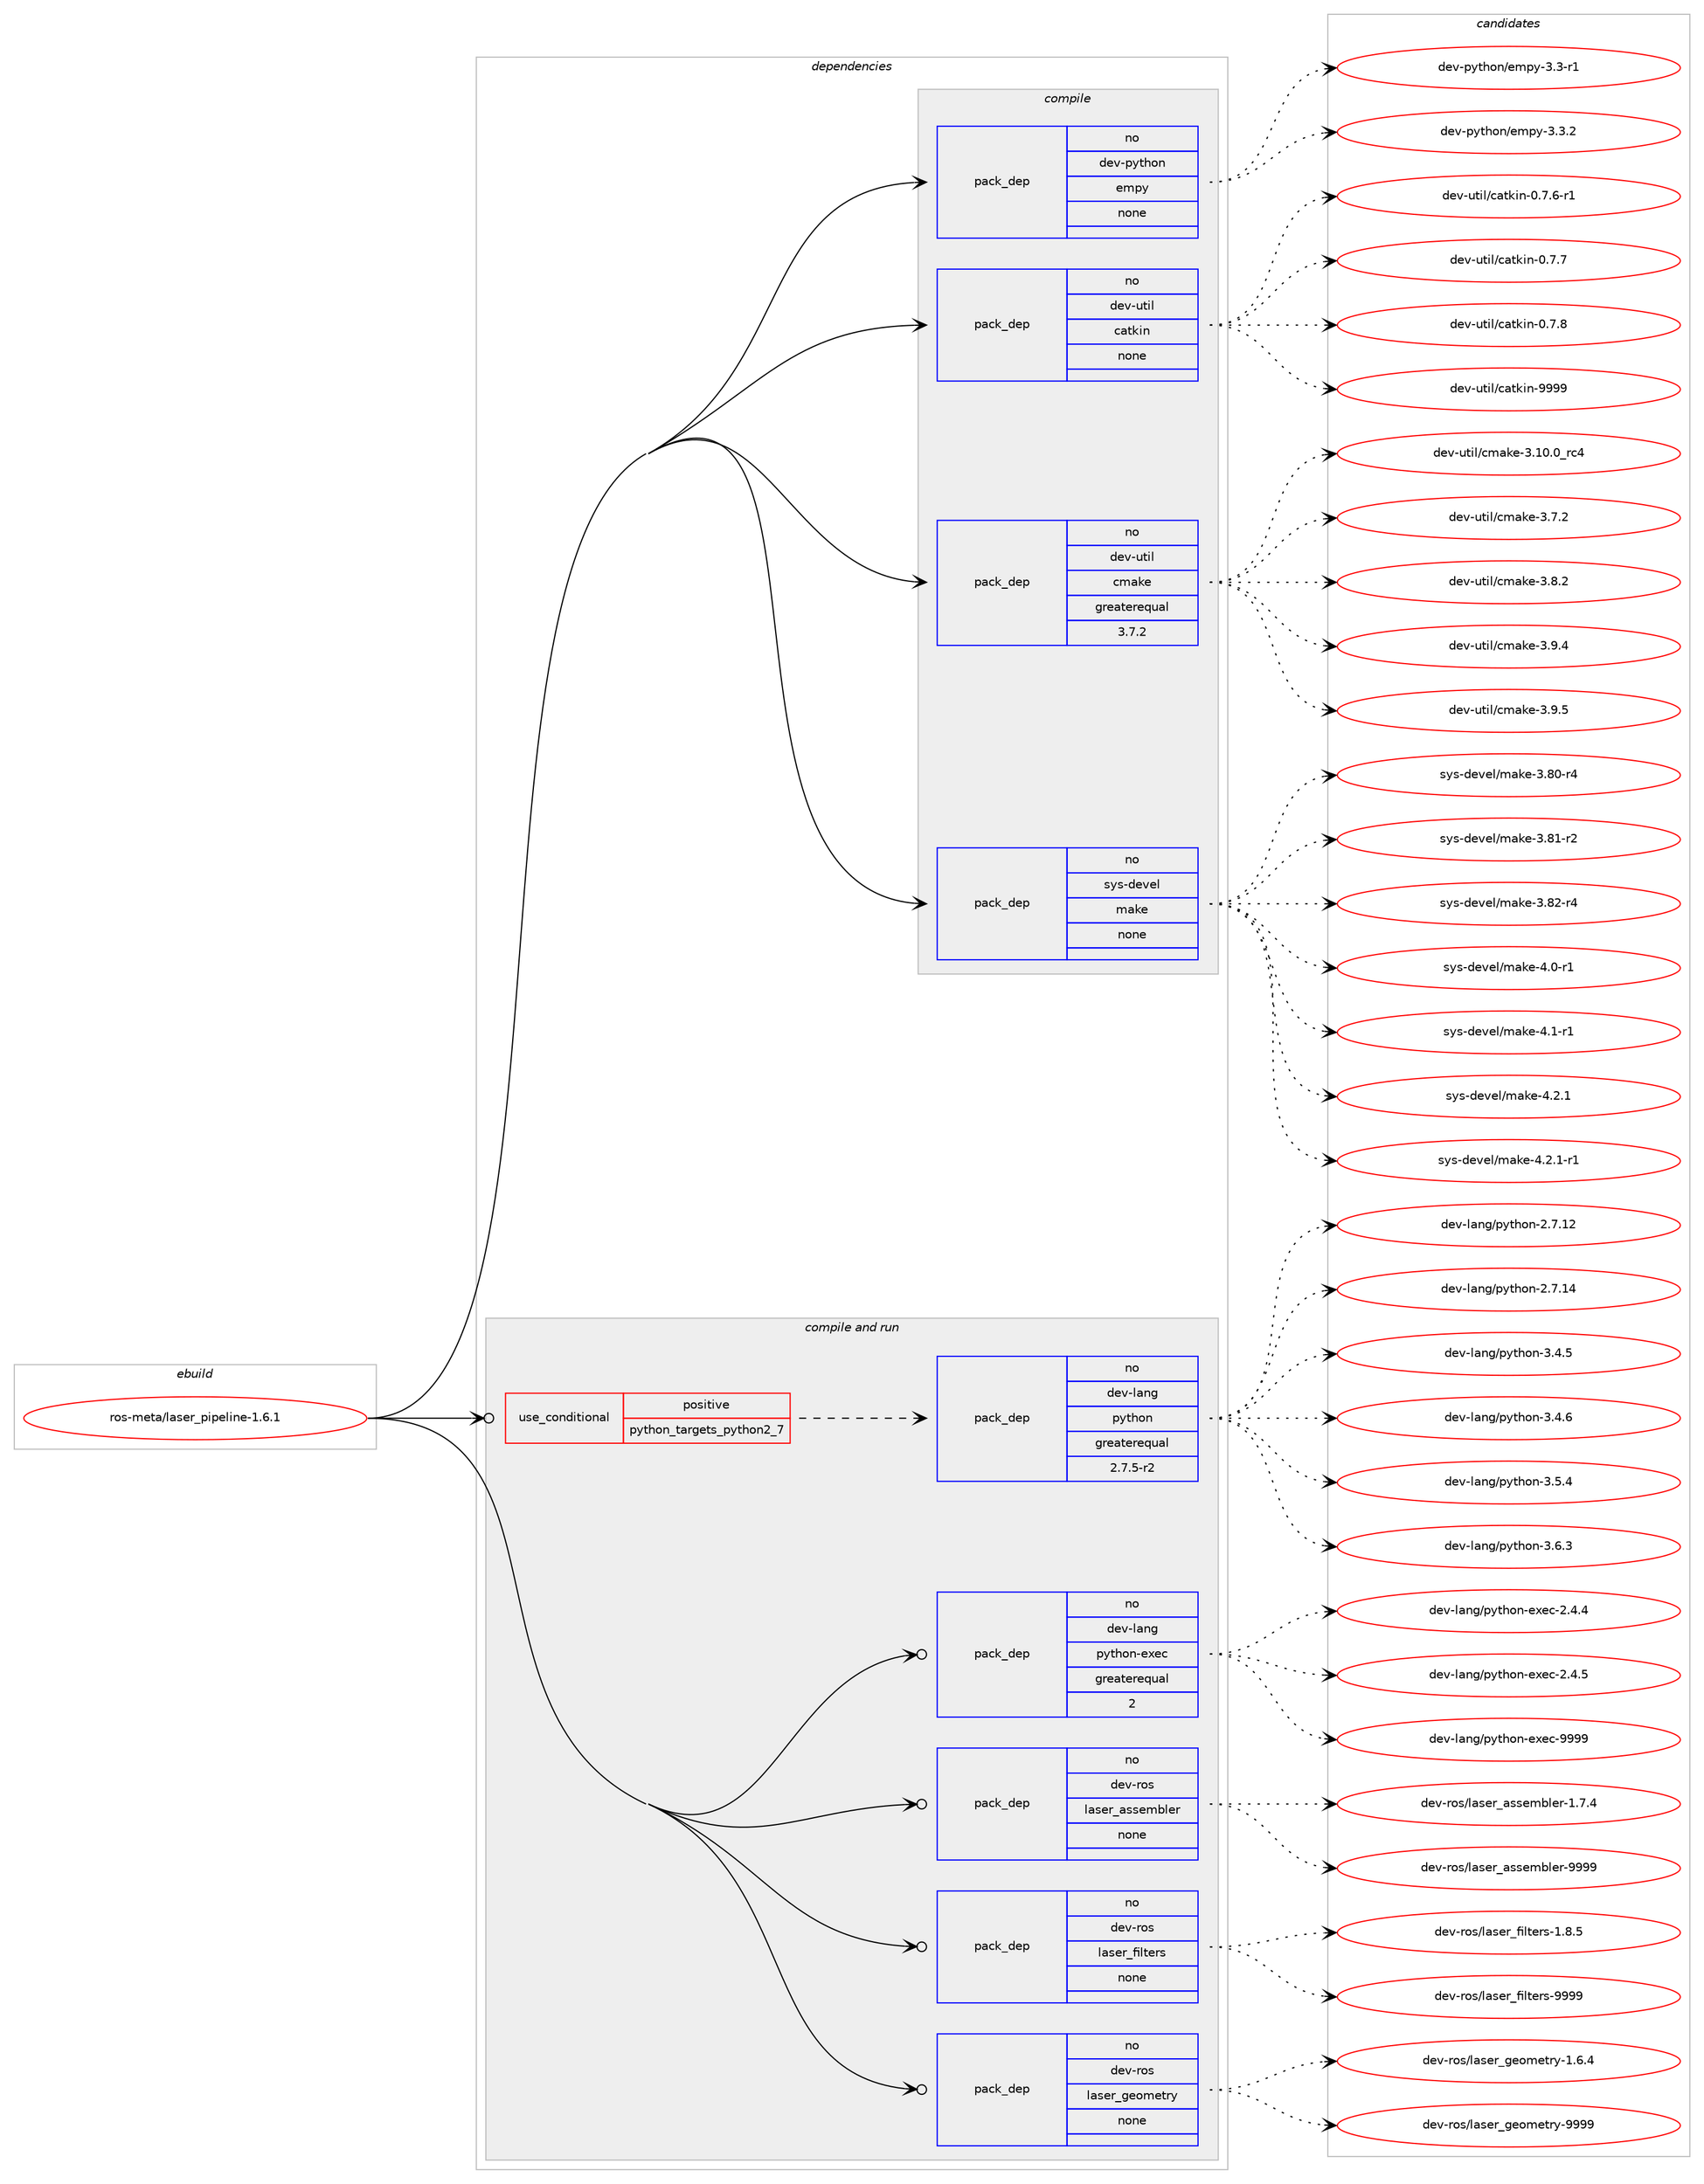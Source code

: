 digraph prolog {

# *************
# Graph options
# *************

newrank=true;
concentrate=true;
compound=true;
graph [rankdir=LR,fontname=Helvetica,fontsize=10,ranksep=1.5];#, ranksep=2.5, nodesep=0.2];
edge  [arrowhead=vee];
node  [fontname=Helvetica,fontsize=10];

# **********
# The ebuild
# **********

subgraph cluster_leftcol {
color=gray;
rank=same;
label=<<i>ebuild</i>>;
id [label="ros-meta/laser_pipeline-1.6.1", color=red, width=4, href="../ros-meta/laser_pipeline-1.6.1.svg"];
}

# ****************
# The dependencies
# ****************

subgraph cluster_midcol {
color=gray;
label=<<i>dependencies</i>>;
subgraph cluster_compile {
fillcolor="#eeeeee";
style=filled;
label=<<i>compile</i>>;
subgraph pack325162 {
dependency441812 [label=<<TABLE BORDER="0" CELLBORDER="1" CELLSPACING="0" CELLPADDING="4" WIDTH="220"><TR><TD ROWSPAN="6" CELLPADDING="30">pack_dep</TD></TR><TR><TD WIDTH="110">no</TD></TR><TR><TD>dev-python</TD></TR><TR><TD>empy</TD></TR><TR><TD>none</TD></TR><TR><TD></TD></TR></TABLE>>, shape=none, color=blue];
}
id:e -> dependency441812:w [weight=20,style="solid",arrowhead="vee"];
subgraph pack325163 {
dependency441813 [label=<<TABLE BORDER="0" CELLBORDER="1" CELLSPACING="0" CELLPADDING="4" WIDTH="220"><TR><TD ROWSPAN="6" CELLPADDING="30">pack_dep</TD></TR><TR><TD WIDTH="110">no</TD></TR><TR><TD>dev-util</TD></TR><TR><TD>catkin</TD></TR><TR><TD>none</TD></TR><TR><TD></TD></TR></TABLE>>, shape=none, color=blue];
}
id:e -> dependency441813:w [weight=20,style="solid",arrowhead="vee"];
subgraph pack325164 {
dependency441814 [label=<<TABLE BORDER="0" CELLBORDER="1" CELLSPACING="0" CELLPADDING="4" WIDTH="220"><TR><TD ROWSPAN="6" CELLPADDING="30">pack_dep</TD></TR><TR><TD WIDTH="110">no</TD></TR><TR><TD>dev-util</TD></TR><TR><TD>cmake</TD></TR><TR><TD>greaterequal</TD></TR><TR><TD>3.7.2</TD></TR></TABLE>>, shape=none, color=blue];
}
id:e -> dependency441814:w [weight=20,style="solid",arrowhead="vee"];
subgraph pack325165 {
dependency441815 [label=<<TABLE BORDER="0" CELLBORDER="1" CELLSPACING="0" CELLPADDING="4" WIDTH="220"><TR><TD ROWSPAN="6" CELLPADDING="30">pack_dep</TD></TR><TR><TD WIDTH="110">no</TD></TR><TR><TD>sys-devel</TD></TR><TR><TD>make</TD></TR><TR><TD>none</TD></TR><TR><TD></TD></TR></TABLE>>, shape=none, color=blue];
}
id:e -> dependency441815:w [weight=20,style="solid",arrowhead="vee"];
}
subgraph cluster_compileandrun {
fillcolor="#eeeeee";
style=filled;
label=<<i>compile and run</i>>;
subgraph cond109001 {
dependency441816 [label=<<TABLE BORDER="0" CELLBORDER="1" CELLSPACING="0" CELLPADDING="4"><TR><TD ROWSPAN="3" CELLPADDING="10">use_conditional</TD></TR><TR><TD>positive</TD></TR><TR><TD>python_targets_python2_7</TD></TR></TABLE>>, shape=none, color=red];
subgraph pack325166 {
dependency441817 [label=<<TABLE BORDER="0" CELLBORDER="1" CELLSPACING="0" CELLPADDING="4" WIDTH="220"><TR><TD ROWSPAN="6" CELLPADDING="30">pack_dep</TD></TR><TR><TD WIDTH="110">no</TD></TR><TR><TD>dev-lang</TD></TR><TR><TD>python</TD></TR><TR><TD>greaterequal</TD></TR><TR><TD>2.7.5-r2</TD></TR></TABLE>>, shape=none, color=blue];
}
dependency441816:e -> dependency441817:w [weight=20,style="dashed",arrowhead="vee"];
}
id:e -> dependency441816:w [weight=20,style="solid",arrowhead="odotvee"];
subgraph pack325167 {
dependency441818 [label=<<TABLE BORDER="0" CELLBORDER="1" CELLSPACING="0" CELLPADDING="4" WIDTH="220"><TR><TD ROWSPAN="6" CELLPADDING="30">pack_dep</TD></TR><TR><TD WIDTH="110">no</TD></TR><TR><TD>dev-lang</TD></TR><TR><TD>python-exec</TD></TR><TR><TD>greaterequal</TD></TR><TR><TD>2</TD></TR></TABLE>>, shape=none, color=blue];
}
id:e -> dependency441818:w [weight=20,style="solid",arrowhead="odotvee"];
subgraph pack325168 {
dependency441819 [label=<<TABLE BORDER="0" CELLBORDER="1" CELLSPACING="0" CELLPADDING="4" WIDTH="220"><TR><TD ROWSPAN="6" CELLPADDING="30">pack_dep</TD></TR><TR><TD WIDTH="110">no</TD></TR><TR><TD>dev-ros</TD></TR><TR><TD>laser_assembler</TD></TR><TR><TD>none</TD></TR><TR><TD></TD></TR></TABLE>>, shape=none, color=blue];
}
id:e -> dependency441819:w [weight=20,style="solid",arrowhead="odotvee"];
subgraph pack325169 {
dependency441820 [label=<<TABLE BORDER="0" CELLBORDER="1" CELLSPACING="0" CELLPADDING="4" WIDTH="220"><TR><TD ROWSPAN="6" CELLPADDING="30">pack_dep</TD></TR><TR><TD WIDTH="110">no</TD></TR><TR><TD>dev-ros</TD></TR><TR><TD>laser_filters</TD></TR><TR><TD>none</TD></TR><TR><TD></TD></TR></TABLE>>, shape=none, color=blue];
}
id:e -> dependency441820:w [weight=20,style="solid",arrowhead="odotvee"];
subgraph pack325170 {
dependency441821 [label=<<TABLE BORDER="0" CELLBORDER="1" CELLSPACING="0" CELLPADDING="4" WIDTH="220"><TR><TD ROWSPAN="6" CELLPADDING="30">pack_dep</TD></TR><TR><TD WIDTH="110">no</TD></TR><TR><TD>dev-ros</TD></TR><TR><TD>laser_geometry</TD></TR><TR><TD>none</TD></TR><TR><TD></TD></TR></TABLE>>, shape=none, color=blue];
}
id:e -> dependency441821:w [weight=20,style="solid",arrowhead="odotvee"];
}
subgraph cluster_run {
fillcolor="#eeeeee";
style=filled;
label=<<i>run</i>>;
}
}

# **************
# The candidates
# **************

subgraph cluster_choices {
rank=same;
color=gray;
label=<<i>candidates</i>>;

subgraph choice325162 {
color=black;
nodesep=1;
choice1001011184511212111610411111047101109112121455146514511449 [label="dev-python/empy-3.3-r1", color=red, width=4,href="../dev-python/empy-3.3-r1.svg"];
choice1001011184511212111610411111047101109112121455146514650 [label="dev-python/empy-3.3.2", color=red, width=4,href="../dev-python/empy-3.3.2.svg"];
dependency441812:e -> choice1001011184511212111610411111047101109112121455146514511449:w [style=dotted,weight="100"];
dependency441812:e -> choice1001011184511212111610411111047101109112121455146514650:w [style=dotted,weight="100"];
}
subgraph choice325163 {
color=black;
nodesep=1;
choice100101118451171161051084799971161071051104548465546544511449 [label="dev-util/catkin-0.7.6-r1", color=red, width=4,href="../dev-util/catkin-0.7.6-r1.svg"];
choice10010111845117116105108479997116107105110454846554655 [label="dev-util/catkin-0.7.7", color=red, width=4,href="../dev-util/catkin-0.7.7.svg"];
choice10010111845117116105108479997116107105110454846554656 [label="dev-util/catkin-0.7.8", color=red, width=4,href="../dev-util/catkin-0.7.8.svg"];
choice100101118451171161051084799971161071051104557575757 [label="dev-util/catkin-9999", color=red, width=4,href="../dev-util/catkin-9999.svg"];
dependency441813:e -> choice100101118451171161051084799971161071051104548465546544511449:w [style=dotted,weight="100"];
dependency441813:e -> choice10010111845117116105108479997116107105110454846554655:w [style=dotted,weight="100"];
dependency441813:e -> choice10010111845117116105108479997116107105110454846554656:w [style=dotted,weight="100"];
dependency441813:e -> choice100101118451171161051084799971161071051104557575757:w [style=dotted,weight="100"];
}
subgraph choice325164 {
color=black;
nodesep=1;
choice1001011184511711610510847991099710710145514649484648951149952 [label="dev-util/cmake-3.10.0_rc4", color=red, width=4,href="../dev-util/cmake-3.10.0_rc4.svg"];
choice10010111845117116105108479910997107101455146554650 [label="dev-util/cmake-3.7.2", color=red, width=4,href="../dev-util/cmake-3.7.2.svg"];
choice10010111845117116105108479910997107101455146564650 [label="dev-util/cmake-3.8.2", color=red, width=4,href="../dev-util/cmake-3.8.2.svg"];
choice10010111845117116105108479910997107101455146574652 [label="dev-util/cmake-3.9.4", color=red, width=4,href="../dev-util/cmake-3.9.4.svg"];
choice10010111845117116105108479910997107101455146574653 [label="dev-util/cmake-3.9.5", color=red, width=4,href="../dev-util/cmake-3.9.5.svg"];
dependency441814:e -> choice1001011184511711610510847991099710710145514649484648951149952:w [style=dotted,weight="100"];
dependency441814:e -> choice10010111845117116105108479910997107101455146554650:w [style=dotted,weight="100"];
dependency441814:e -> choice10010111845117116105108479910997107101455146564650:w [style=dotted,weight="100"];
dependency441814:e -> choice10010111845117116105108479910997107101455146574652:w [style=dotted,weight="100"];
dependency441814:e -> choice10010111845117116105108479910997107101455146574653:w [style=dotted,weight="100"];
}
subgraph choice325165 {
color=black;
nodesep=1;
choice11512111545100101118101108471099710710145514656484511452 [label="sys-devel/make-3.80-r4", color=red, width=4,href="../sys-devel/make-3.80-r4.svg"];
choice11512111545100101118101108471099710710145514656494511450 [label="sys-devel/make-3.81-r2", color=red, width=4,href="../sys-devel/make-3.81-r2.svg"];
choice11512111545100101118101108471099710710145514656504511452 [label="sys-devel/make-3.82-r4", color=red, width=4,href="../sys-devel/make-3.82-r4.svg"];
choice115121115451001011181011084710997107101455246484511449 [label="sys-devel/make-4.0-r1", color=red, width=4,href="../sys-devel/make-4.0-r1.svg"];
choice115121115451001011181011084710997107101455246494511449 [label="sys-devel/make-4.1-r1", color=red, width=4,href="../sys-devel/make-4.1-r1.svg"];
choice115121115451001011181011084710997107101455246504649 [label="sys-devel/make-4.2.1", color=red, width=4,href="../sys-devel/make-4.2.1.svg"];
choice1151211154510010111810110847109971071014552465046494511449 [label="sys-devel/make-4.2.1-r1", color=red, width=4,href="../sys-devel/make-4.2.1-r1.svg"];
dependency441815:e -> choice11512111545100101118101108471099710710145514656484511452:w [style=dotted,weight="100"];
dependency441815:e -> choice11512111545100101118101108471099710710145514656494511450:w [style=dotted,weight="100"];
dependency441815:e -> choice11512111545100101118101108471099710710145514656504511452:w [style=dotted,weight="100"];
dependency441815:e -> choice115121115451001011181011084710997107101455246484511449:w [style=dotted,weight="100"];
dependency441815:e -> choice115121115451001011181011084710997107101455246494511449:w [style=dotted,weight="100"];
dependency441815:e -> choice115121115451001011181011084710997107101455246504649:w [style=dotted,weight="100"];
dependency441815:e -> choice1151211154510010111810110847109971071014552465046494511449:w [style=dotted,weight="100"];
}
subgraph choice325166 {
color=black;
nodesep=1;
choice10010111845108971101034711212111610411111045504655464950 [label="dev-lang/python-2.7.12", color=red, width=4,href="../dev-lang/python-2.7.12.svg"];
choice10010111845108971101034711212111610411111045504655464952 [label="dev-lang/python-2.7.14", color=red, width=4,href="../dev-lang/python-2.7.14.svg"];
choice100101118451089711010347112121116104111110455146524653 [label="dev-lang/python-3.4.5", color=red, width=4,href="../dev-lang/python-3.4.5.svg"];
choice100101118451089711010347112121116104111110455146524654 [label="dev-lang/python-3.4.6", color=red, width=4,href="../dev-lang/python-3.4.6.svg"];
choice100101118451089711010347112121116104111110455146534652 [label="dev-lang/python-3.5.4", color=red, width=4,href="../dev-lang/python-3.5.4.svg"];
choice100101118451089711010347112121116104111110455146544651 [label="dev-lang/python-3.6.3", color=red, width=4,href="../dev-lang/python-3.6.3.svg"];
dependency441817:e -> choice10010111845108971101034711212111610411111045504655464950:w [style=dotted,weight="100"];
dependency441817:e -> choice10010111845108971101034711212111610411111045504655464952:w [style=dotted,weight="100"];
dependency441817:e -> choice100101118451089711010347112121116104111110455146524653:w [style=dotted,weight="100"];
dependency441817:e -> choice100101118451089711010347112121116104111110455146524654:w [style=dotted,weight="100"];
dependency441817:e -> choice100101118451089711010347112121116104111110455146534652:w [style=dotted,weight="100"];
dependency441817:e -> choice100101118451089711010347112121116104111110455146544651:w [style=dotted,weight="100"];
}
subgraph choice325167 {
color=black;
nodesep=1;
choice1001011184510897110103471121211161041111104510112010199455046524652 [label="dev-lang/python-exec-2.4.4", color=red, width=4,href="../dev-lang/python-exec-2.4.4.svg"];
choice1001011184510897110103471121211161041111104510112010199455046524653 [label="dev-lang/python-exec-2.4.5", color=red, width=4,href="../dev-lang/python-exec-2.4.5.svg"];
choice10010111845108971101034711212111610411111045101120101994557575757 [label="dev-lang/python-exec-9999", color=red, width=4,href="../dev-lang/python-exec-9999.svg"];
dependency441818:e -> choice1001011184510897110103471121211161041111104510112010199455046524652:w [style=dotted,weight="100"];
dependency441818:e -> choice1001011184510897110103471121211161041111104510112010199455046524653:w [style=dotted,weight="100"];
dependency441818:e -> choice10010111845108971101034711212111610411111045101120101994557575757:w [style=dotted,weight="100"];
}
subgraph choice325168 {
color=black;
nodesep=1;
choice100101118451141111154710897115101114959711511510110998108101114454946554652 [label="dev-ros/laser_assembler-1.7.4", color=red, width=4,href="../dev-ros/laser_assembler-1.7.4.svg"];
choice1001011184511411111547108971151011149597115115101109981081011144557575757 [label="dev-ros/laser_assembler-9999", color=red, width=4,href="../dev-ros/laser_assembler-9999.svg"];
dependency441819:e -> choice100101118451141111154710897115101114959711511510110998108101114454946554652:w [style=dotted,weight="100"];
dependency441819:e -> choice1001011184511411111547108971151011149597115115101109981081011144557575757:w [style=dotted,weight="100"];
}
subgraph choice325169 {
color=black;
nodesep=1;
choice10010111845114111115471089711510111495102105108116101114115454946564653 [label="dev-ros/laser_filters-1.8.5", color=red, width=4,href="../dev-ros/laser_filters-1.8.5.svg"];
choice100101118451141111154710897115101114951021051081161011141154557575757 [label="dev-ros/laser_filters-9999", color=red, width=4,href="../dev-ros/laser_filters-9999.svg"];
dependency441820:e -> choice10010111845114111115471089711510111495102105108116101114115454946564653:w [style=dotted,weight="100"];
dependency441820:e -> choice100101118451141111154710897115101114951021051081161011141154557575757:w [style=dotted,weight="100"];
}
subgraph choice325170 {
color=black;
nodesep=1;
choice10010111845114111115471089711510111495103101111109101116114121454946544652 [label="dev-ros/laser_geometry-1.6.4", color=red, width=4,href="../dev-ros/laser_geometry-1.6.4.svg"];
choice100101118451141111154710897115101114951031011111091011161141214557575757 [label="dev-ros/laser_geometry-9999", color=red, width=4,href="../dev-ros/laser_geometry-9999.svg"];
dependency441821:e -> choice10010111845114111115471089711510111495103101111109101116114121454946544652:w [style=dotted,weight="100"];
dependency441821:e -> choice100101118451141111154710897115101114951031011111091011161141214557575757:w [style=dotted,weight="100"];
}
}

}
